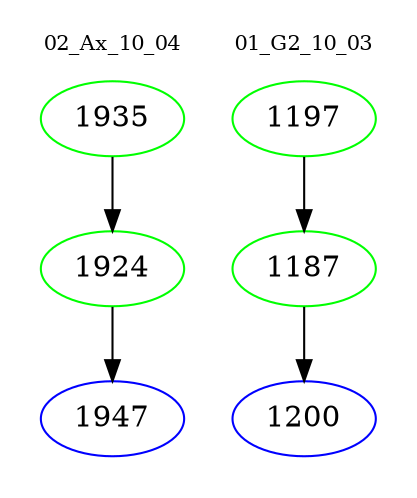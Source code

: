 digraph{
subgraph cluster_0 {
color = white
label = "02_Ax_10_04";
fontsize=10;
T0_1935 [label="1935", color="green"]
T0_1935 -> T0_1924 [color="black"]
T0_1924 [label="1924", color="green"]
T0_1924 -> T0_1947 [color="black"]
T0_1947 [label="1947", color="blue"]
}
subgraph cluster_1 {
color = white
label = "01_G2_10_03";
fontsize=10;
T1_1197 [label="1197", color="green"]
T1_1197 -> T1_1187 [color="black"]
T1_1187 [label="1187", color="green"]
T1_1187 -> T1_1200 [color="black"]
T1_1200 [label="1200", color="blue"]
}
}
